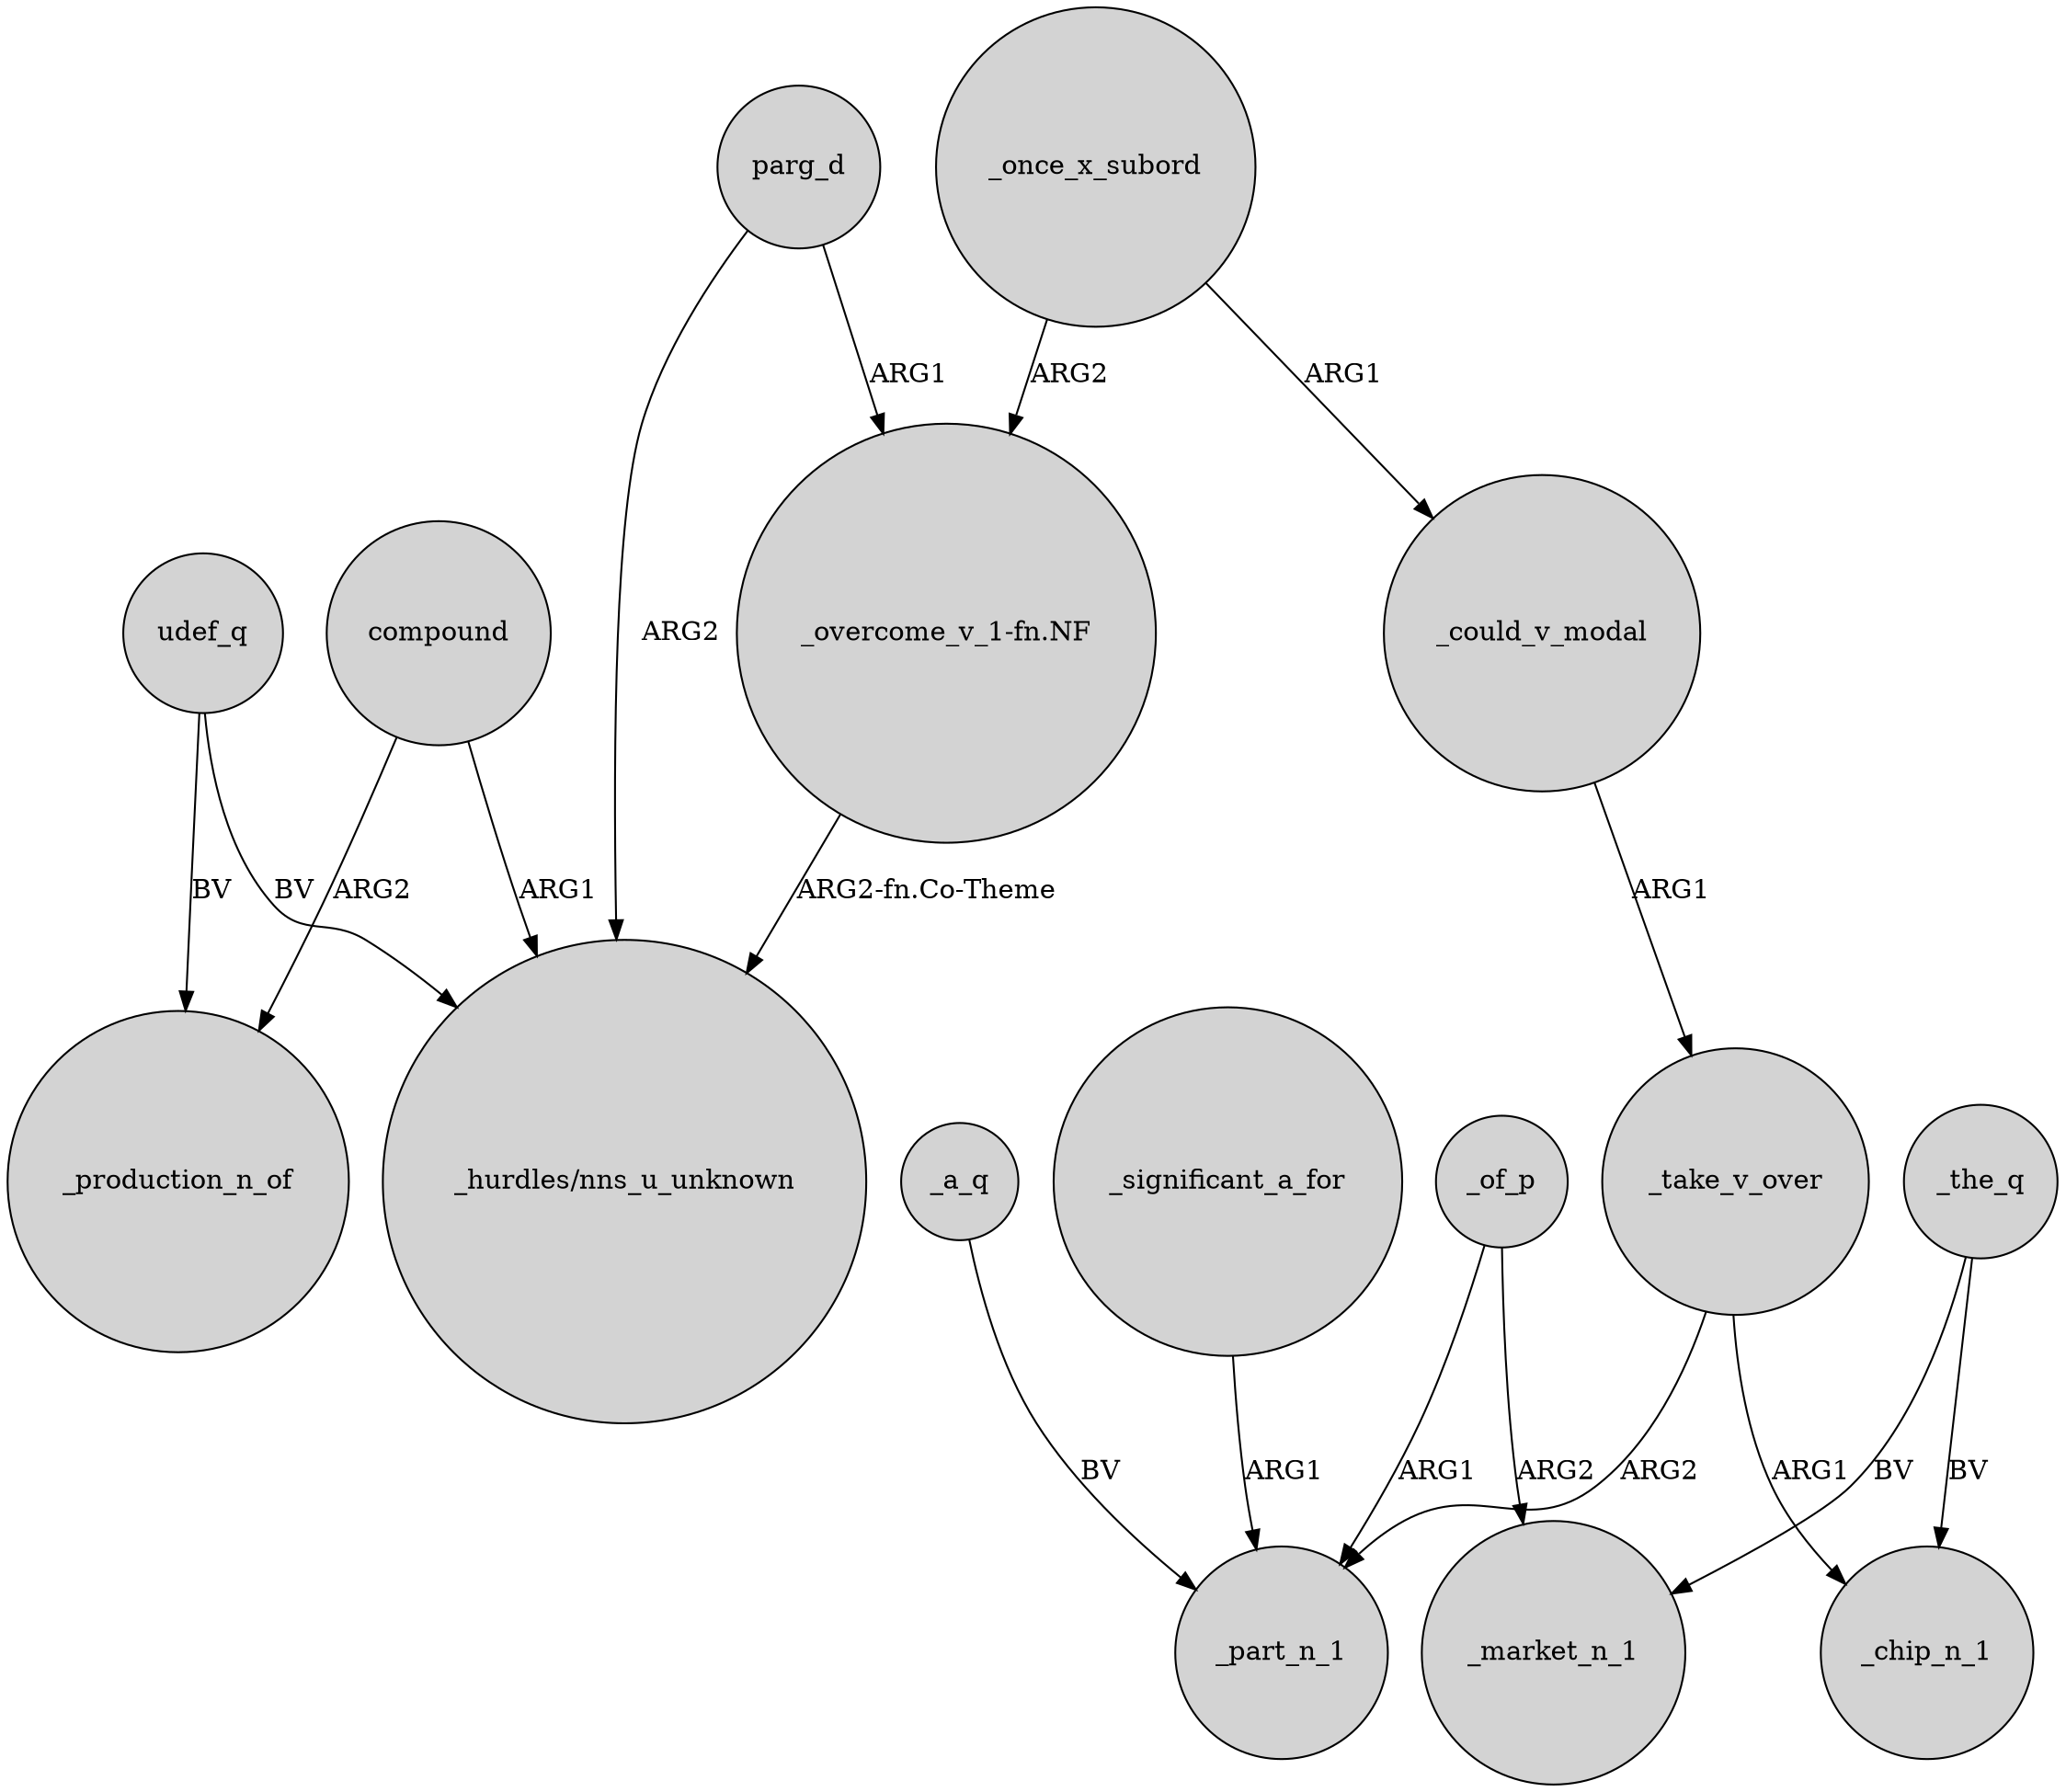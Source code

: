 digraph {
	node [shape=circle style=filled]
	udef_q -> _production_n_of [label=BV]
	"_overcome_v_1-fn.NF" -> "_hurdles/nns_u_unknown" [label="ARG2-fn.Co-Theme"]
	_take_v_over -> _part_n_1 [label=ARG2]
	udef_q -> "_hurdles/nns_u_unknown" [label=BV]
	compound -> "_hurdles/nns_u_unknown" [label=ARG1]
	compound -> _production_n_of [label=ARG2]
	_the_q -> _chip_n_1 [label=BV]
	_could_v_modal -> _take_v_over [label=ARG1]
	_of_p -> _part_n_1 [label=ARG1]
	_the_q -> _market_n_1 [label=BV]
	_a_q -> _part_n_1 [label=BV]
	_take_v_over -> _chip_n_1 [label=ARG1]
	parg_d -> "_hurdles/nns_u_unknown" [label=ARG2]
	parg_d -> "_overcome_v_1-fn.NF" [label=ARG1]
	_of_p -> _market_n_1 [label=ARG2]
	_significant_a_for -> _part_n_1 [label=ARG1]
	_once_x_subord -> _could_v_modal [label=ARG1]
	_once_x_subord -> "_overcome_v_1-fn.NF" [label=ARG2]
}
